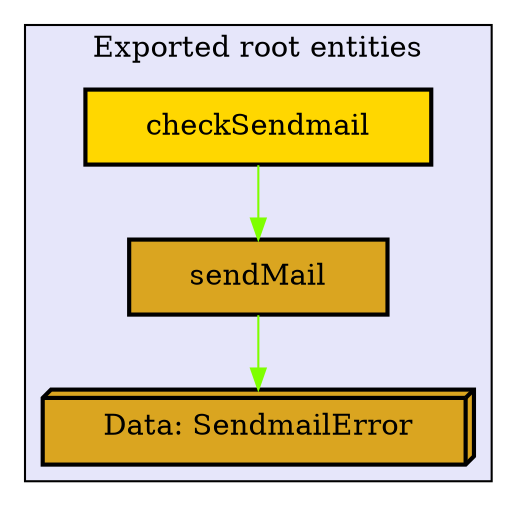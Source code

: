 digraph "Levels within Thentos.Smtp" {
    node [margin="0.4,0.1"
         ,style=filled];
    subgraph cluster_0 {
        graph [label="Exported root entities"
              ,style=filled
              ,fillcolor=lavender];
        1 [label="Data: SendmailError"
          ,shape=box3d
          ,fillcolor=goldenrod
          ,style="filled,bold"];
        2 [label=checkSendmail
          ,shape=box
          ,fillcolor=gold
          ,style="filled,bold"];
        3 [label=sendMail
          ,shape=box
          ,fillcolor=goldenrod
          ,style="filled,bold"];
    }
    2 -> 3 [penwidth=1
           ,color=chartreuse];
    3 -> 1 [penwidth=1
           ,color=chartreuse];
}
